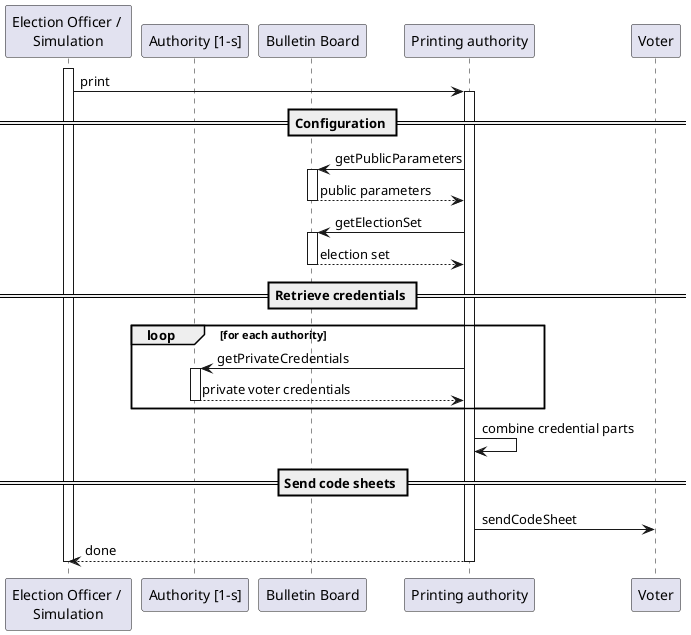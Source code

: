 @startuml
participant "Election Officer / \nSimulation" as eo
participant "Authority [1-s]" as auth
participant "Bulletin Board" as bb
participant "Printing authority" as print
participant "Voter" as voter
activate eo
eo -> print : print
activate print
== Configuration ==
print -> bb : getPublicParameters
activate bb
bb --> print : public parameters
deactivate bb
print -> bb : getElectionSet
activate bb
bb --> print : election set

== Retrieve credentials ==
loop for each authority
    deactivate bb
    print -> auth : getPrivateCredentials
    activate auth
    auth --> print : private voter credentials
    deactivate auth
end

print -> print : combine credential parts

== Send code sheets ==
print -> voter : sendCodeSheet
print --> eo : done
deactivate print
deactivate eo
@enduml